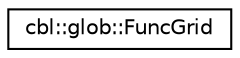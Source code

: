 digraph "Graphical Class Hierarchy"
{
  edge [fontname="Helvetica",fontsize="10",labelfontname="Helvetica",labelfontsize="10"];
  node [fontname="Helvetica",fontsize="10",shape=record];
  rankdir="LR";
  Node0 [label="cbl::glob::FuncGrid",height=0.2,width=0.4,color="black", fillcolor="white", style="filled",URL="$da/d8f/classcbl_1_1glob_1_1FuncGrid.html",tooltip="The class FuncGrid. "];
}
